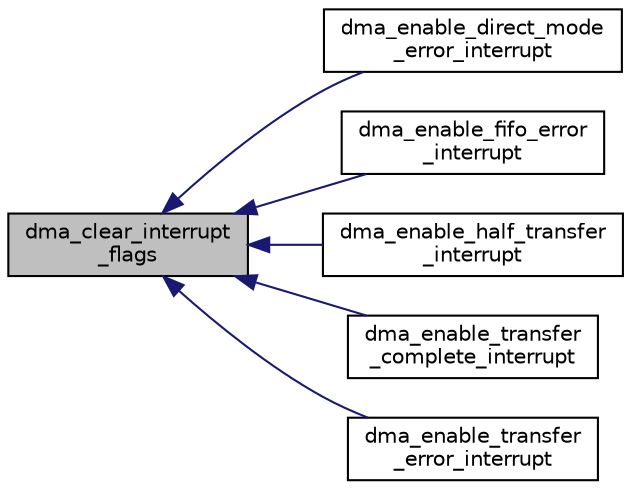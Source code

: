 digraph "dma_clear_interrupt_flags"
{
  edge [fontname="Helvetica",fontsize="10",labelfontname="Helvetica",labelfontsize="10"];
  node [fontname="Helvetica",fontsize="10",shape=record];
  rankdir="LR";
  Node1 [label="dma_clear_interrupt\l_flags",height=0.2,width=0.4,color="black", fillcolor="grey75", style="filled" fontcolor="black"];
  Node1 -> Node2 [dir="back",color="midnightblue",fontsize="10",style="solid",fontname="Helvetica"];
  Node2 [label="dma_enable_direct_mode\l_error_interrupt",height=0.2,width=0.4,color="black", fillcolor="white", style="filled",URL="$group__dma__file.html#ga9ed60ff3a7753a7e97db7d6cdc7d4590",tooltip="DMA Stream Enable Interrupt on Direct Mode Error."];
  Node1 -> Node3 [dir="back",color="midnightblue",fontsize="10",style="solid",fontname="Helvetica"];
  Node3 [label="dma_enable_fifo_error\l_interrupt",height=0.2,width=0.4,color="black", fillcolor="white", style="filled",URL="$group__dma__file.html#ga8f4431b94cee03c98cf69d6bb9d37273",tooltip="DMA Enable Interrupt on FIFO Error."];
  Node1 -> Node4 [dir="back",color="midnightblue",fontsize="10",style="solid",fontname="Helvetica"];
  Node4 [label="dma_enable_half_transfer\l_interrupt",height=0.2,width=0.4,color="black", fillcolor="white", style="filled",URL="$group__dma__file.html#gadb1424572c99abed55409f8f9d9c0770",tooltip="DMA Stream Enable Interrupt on Transfer Half Complete."];
  Node1 -> Node5 [dir="back",color="midnightblue",fontsize="10",style="solid",fontname="Helvetica"];
  Node5 [label="dma_enable_transfer\l_complete_interrupt",height=0.2,width=0.4,color="black", fillcolor="white", style="filled",URL="$group__dma__file.html#gaa0c004f4beb0a0552400bc0c3b0e2d45",tooltip="DMA Stream Enable Interrupt on Transfer Complete."];
  Node1 -> Node6 [dir="back",color="midnightblue",fontsize="10",style="solid",fontname="Helvetica"];
  Node6 [label="dma_enable_transfer\l_error_interrupt",height=0.2,width=0.4,color="black", fillcolor="white", style="filled",URL="$group__dma__file.html#ga44bac096c7f6f16310dcd6018dd11ec6",tooltip="DMA Stream Enable Interrupt on Transfer Error."];
}

